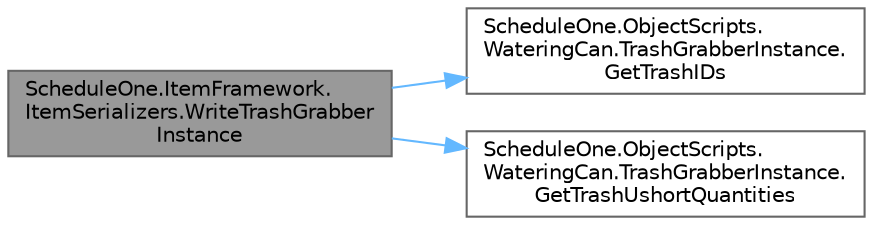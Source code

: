digraph "ScheduleOne.ItemFramework.ItemSerializers.WriteTrashGrabberInstance"
{
 // LATEX_PDF_SIZE
  bgcolor="transparent";
  edge [fontname=Helvetica,fontsize=10,labelfontname=Helvetica,labelfontsize=10];
  node [fontname=Helvetica,fontsize=10,shape=box,height=0.2,width=0.4];
  rankdir="LR";
  Node1 [id="Node000001",label="ScheduleOne.ItemFramework.\lItemSerializers.WriteTrashGrabber\lInstance",height=0.2,width=0.4,color="gray40", fillcolor="grey60", style="filled", fontcolor="black",tooltip=" "];
  Node1 -> Node2 [id="edge1_Node000001_Node000002",color="steelblue1",style="solid",tooltip=" "];
  Node2 [id="Node000002",label="ScheduleOne.ObjectScripts.\lWateringCan.TrashGrabberInstance.\lGetTrashIDs",height=0.2,width=0.4,color="grey40", fillcolor="white", style="filled",URL="$class_schedule_one_1_1_object_scripts_1_1_watering_can_1_1_trash_grabber_instance.html#a608e0af73142a7452e1c63b175ad1996",tooltip=" "];
  Node1 -> Node3 [id="edge2_Node000001_Node000003",color="steelblue1",style="solid",tooltip=" "];
  Node3 [id="Node000003",label="ScheduleOne.ObjectScripts.\lWateringCan.TrashGrabberInstance.\lGetTrashUshortQuantities",height=0.2,width=0.4,color="grey40", fillcolor="white", style="filled",URL="$class_schedule_one_1_1_object_scripts_1_1_watering_can_1_1_trash_grabber_instance.html#ad25d353fa3e7b82414d44224cf3ab608",tooltip=" "];
}
